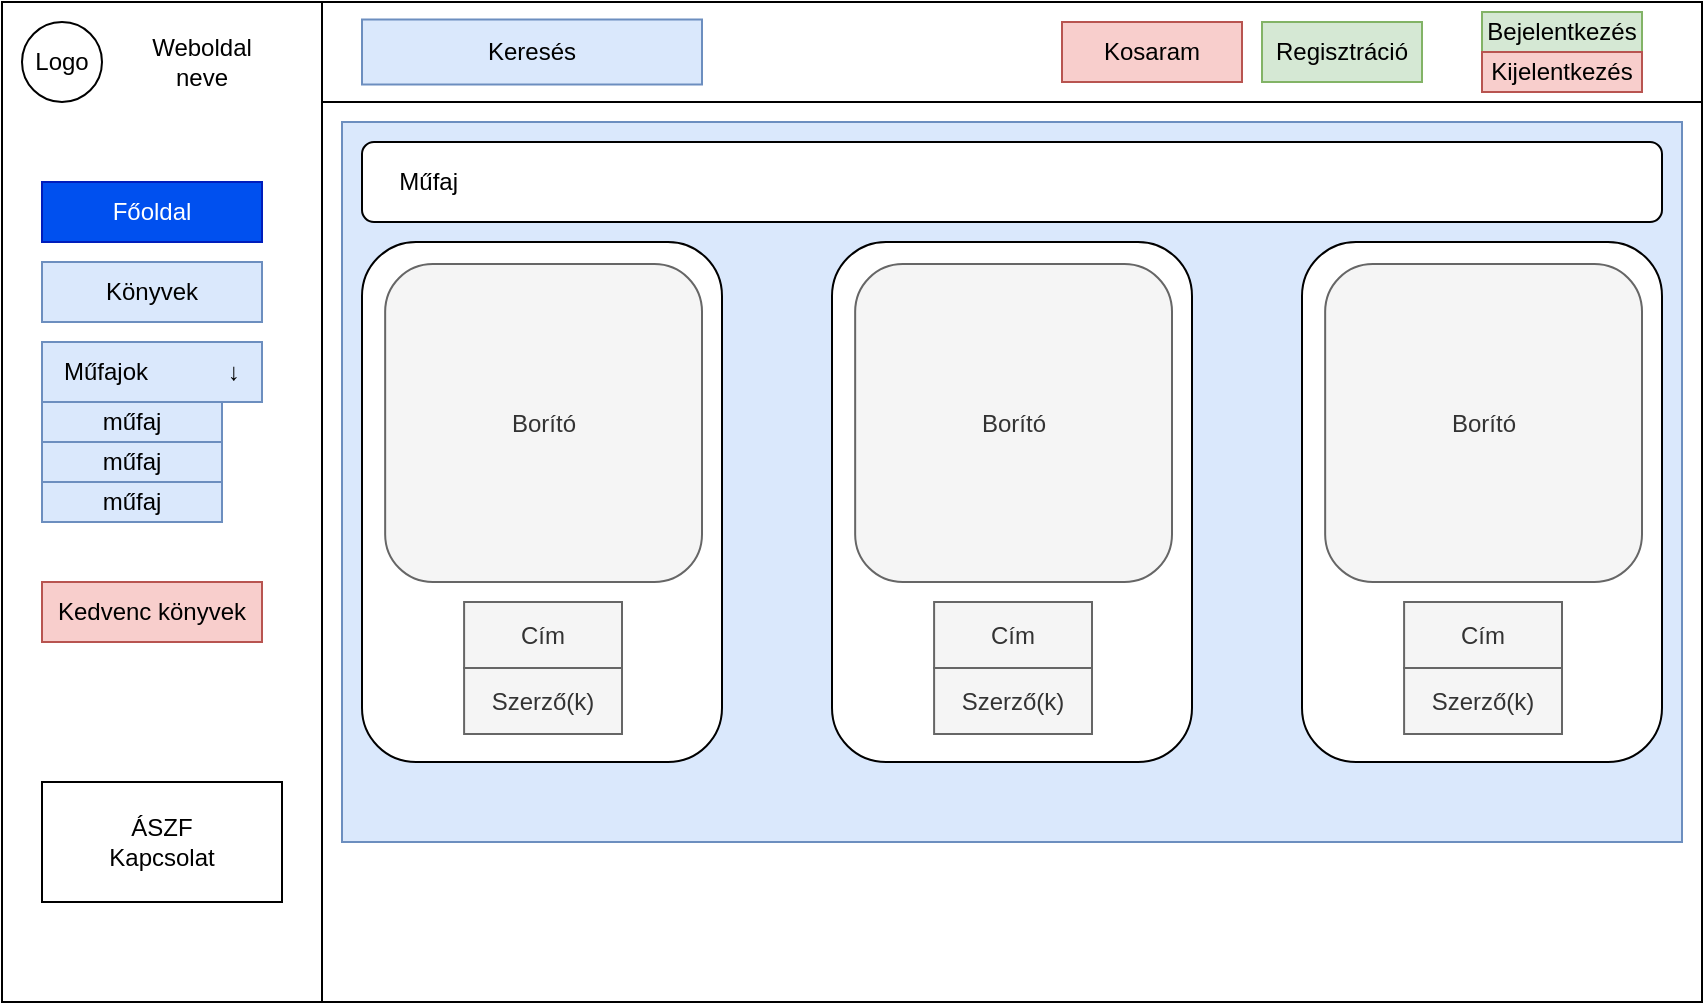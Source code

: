 <mxfile version="21.0.2"><diagram name="Page-1" id="gPzf0XgJ_BYSc8HyBmwQ"><mxGraphModel dx="1009" dy="550" grid="1" gridSize="10" guides="1" tooltips="1" connect="1" arrows="1" fold="1" page="1" pageScale="1" pageWidth="850" pageHeight="1100" math="0" shadow="0"><root><mxCell id="0"/><mxCell id="1" parent="0"/><mxCell id="kd2pAxx7efKfJdvjLM4A-1" value="" style="rounded=0;whiteSpace=wrap;html=1;" vertex="1" parent="1"><mxGeometry width="850" height="500" as="geometry"/></mxCell><mxCell id="kd2pAxx7efKfJdvjLM4A-115" value="" style="rounded=0;whiteSpace=wrap;html=1;fillColor=#dae8fc;strokeColor=#6c8ebf;" vertex="1" parent="1"><mxGeometry x="170" y="60" width="670" height="360" as="geometry"/></mxCell><mxCell id="kd2pAxx7efKfJdvjLM4A-2" value="" style="rounded=0;whiteSpace=wrap;html=1;" vertex="1" parent="1"><mxGeometry width="160" height="500" as="geometry"/></mxCell><mxCell id="kd2pAxx7efKfJdvjLM4A-3" value="" style="rounded=0;whiteSpace=wrap;html=1;" vertex="1" parent="1"><mxGeometry x="160" width="690" height="50" as="geometry"/></mxCell><mxCell id="kd2pAxx7efKfJdvjLM4A-4" value="Logo" style="ellipse;whiteSpace=wrap;html=1;" vertex="1" parent="1"><mxGeometry x="10" y="10" width="40" height="40" as="geometry"/></mxCell><mxCell id="kd2pAxx7efKfJdvjLM4A-6" value="Weboldal neve" style="text;html=1;strokeColor=none;fillColor=none;align=center;verticalAlign=middle;whiteSpace=wrap;rounded=0;" vertex="1" parent="1"><mxGeometry x="60" y="15" width="80" height="30" as="geometry"/></mxCell><mxCell id="kd2pAxx7efKfJdvjLM4A-7" value="Főoldal" style="text;html=1;strokeColor=#001DBC;fillColor=#0050ef;align=center;verticalAlign=middle;whiteSpace=wrap;rounded=0;fontColor=#ffffff;" vertex="1" parent="1"><mxGeometry x="20" y="90" width="110" height="30" as="geometry"/></mxCell><mxCell id="kd2pAxx7efKfJdvjLM4A-8" value="Könyvek" style="text;html=1;strokeColor=#6c8ebf;fillColor=#dae8fc;align=center;verticalAlign=middle;whiteSpace=wrap;rounded=0;" vertex="1" parent="1"><mxGeometry x="20" y="130" width="110" height="30" as="geometry"/></mxCell><mxCell id="kd2pAxx7efKfJdvjLM4A-9" value="Műfajok&amp;nbsp; &amp;nbsp; &amp;nbsp; &amp;nbsp; &amp;nbsp; &amp;nbsp;&amp;nbsp;↓" style="text;html=1;strokeColor=#6c8ebf;fillColor=#dae8fc;align=center;verticalAlign=middle;whiteSpace=wrap;rounded=0;" vertex="1" parent="1"><mxGeometry x="20" y="170" width="110" height="30" as="geometry"/></mxCell><mxCell id="kd2pAxx7efKfJdvjLM4A-10" value="Kedvenc könyvek" style="rounded=0;whiteSpace=wrap;html=1;fillColor=#f8cecc;strokeColor=#b85450;" vertex="1" parent="1"><mxGeometry x="20" y="290" width="110" height="30" as="geometry"/></mxCell><mxCell id="kd2pAxx7efKfJdvjLM4A-13" value="Regisztráció" style="text;html=1;strokeColor=#82b366;fillColor=#d5e8d4;align=center;verticalAlign=middle;whiteSpace=wrap;rounded=0;" vertex="1" parent="1"><mxGeometry x="630" y="10" width="80" height="30" as="geometry"/></mxCell><mxCell id="kd2pAxx7efKfJdvjLM4A-14" value="Bejelentkezés" style="text;html=1;strokeColor=#82b366;fillColor=#d5e8d4;align=center;verticalAlign=middle;whiteSpace=wrap;rounded=0;" vertex="1" parent="1"><mxGeometry x="740" y="5" width="80" height="20" as="geometry"/></mxCell><mxCell id="kd2pAxx7efKfJdvjLM4A-15" value="Kijelentkezés" style="text;html=1;strokeColor=#b85450;fillColor=#f8cecc;align=center;verticalAlign=middle;whiteSpace=wrap;rounded=0;" vertex="1" parent="1"><mxGeometry x="740" y="25" width="80" height="20" as="geometry"/></mxCell><mxCell id="kd2pAxx7efKfJdvjLM4A-16" value="ÁSZF&lt;br&gt;Kapcsolat" style="rounded=0;whiteSpace=wrap;html=1;" vertex="1" parent="1"><mxGeometry x="20" y="390" width="120" height="60" as="geometry"/></mxCell><mxCell id="kd2pAxx7efKfJdvjLM4A-17" value="Keresés" style="rounded=0;whiteSpace=wrap;html=1;fillColor=#dae8fc;strokeColor=#6c8ebf;" vertex="1" parent="1"><mxGeometry x="180" y="8.75" width="170" height="32.5" as="geometry"/></mxCell><mxCell id="kd2pAxx7efKfJdvjLM4A-38" value="" style="group" vertex="1" connectable="0" parent="1"><mxGeometry x="180" y="120" width="220" height="260" as="geometry"/></mxCell><mxCell id="kd2pAxx7efKfJdvjLM4A-39" value="" style="rounded=1;whiteSpace=wrap;html=1;" vertex="1" parent="kd2pAxx7efKfJdvjLM4A-38"><mxGeometry width="180" height="260" as="geometry"/></mxCell><mxCell id="kd2pAxx7efKfJdvjLM4A-40" value="Borító" style="rounded=1;whiteSpace=wrap;html=1;fillColor=#f5f5f5;fontColor=#333333;strokeColor=#666666;" vertex="1" parent="kd2pAxx7efKfJdvjLM4A-38"><mxGeometry x="11.58" y="11" width="158.42" height="159" as="geometry"/></mxCell><mxCell id="kd2pAxx7efKfJdvjLM4A-41" value="Cím" style="text;html=1;strokeColor=#666666;fillColor=#f5f5f5;align=center;verticalAlign=middle;whiteSpace=wrap;rounded=0;fontColor=#333333;" vertex="1" parent="kd2pAxx7efKfJdvjLM4A-38"><mxGeometry x="51.05" y="180" width="78.95" height="33" as="geometry"/></mxCell><mxCell id="kd2pAxx7efKfJdvjLM4A-43" value="Szerző(k)" style="text;html=1;strokeColor=#666666;fillColor=#f5f5f5;align=center;verticalAlign=middle;whiteSpace=wrap;rounded=0;fontColor=#333333;" vertex="1" parent="kd2pAxx7efKfJdvjLM4A-38"><mxGeometry x="51.05" y="213" width="78.95" height="33" as="geometry"/></mxCell><mxCell id="kd2pAxx7efKfJdvjLM4A-86" value="Kosaram" style="rounded=0;whiteSpace=wrap;html=1;fillColor=#f8cecc;strokeColor=#b85450;" vertex="1" parent="1"><mxGeometry x="530" y="10" width="90" height="30" as="geometry"/></mxCell><mxCell id="kd2pAxx7efKfJdvjLM4A-87" value="műfaj" style="rounded=0;whiteSpace=wrap;html=1;fillColor=#dae8fc;strokeColor=#6c8ebf;" vertex="1" parent="1"><mxGeometry x="20" y="200" width="90" height="20" as="geometry"/></mxCell><mxCell id="kd2pAxx7efKfJdvjLM4A-88" value="műfaj" style="rounded=0;whiteSpace=wrap;html=1;fillColor=#dae8fc;strokeColor=#6c8ebf;" vertex="1" parent="1"><mxGeometry x="20" y="220" width="90" height="20" as="geometry"/></mxCell><mxCell id="kd2pAxx7efKfJdvjLM4A-89" value="műfaj" style="rounded=0;whiteSpace=wrap;html=1;fillColor=#dae8fc;strokeColor=#6c8ebf;" vertex="1" parent="1"><mxGeometry x="20" y="240" width="90" height="20" as="geometry"/></mxCell><mxCell id="kd2pAxx7efKfJdvjLM4A-98" value="&amp;nbsp; &amp;nbsp; &amp;nbsp;Műfaj" style="rounded=1;whiteSpace=wrap;html=1;align=left;" vertex="1" parent="1"><mxGeometry x="180" y="70" width="650" height="40" as="geometry"/></mxCell><mxCell id="kd2pAxx7efKfJdvjLM4A-107" value="" style="rounded=1;whiteSpace=wrap;html=1;" vertex="1" parent="1"><mxGeometry x="415" y="120" width="180" height="260" as="geometry"/></mxCell><mxCell id="kd2pAxx7efKfJdvjLM4A-108" value="Borító" style="rounded=1;whiteSpace=wrap;html=1;fillColor=#f5f5f5;fontColor=#333333;strokeColor=#666666;" vertex="1" parent="1"><mxGeometry x="426.58" y="131" width="158.42" height="159" as="geometry"/></mxCell><mxCell id="kd2pAxx7efKfJdvjLM4A-109" value="Cím" style="text;html=1;strokeColor=#666666;fillColor=#f5f5f5;align=center;verticalAlign=middle;whiteSpace=wrap;rounded=0;fontColor=#333333;" vertex="1" parent="1"><mxGeometry x="466.05" y="300" width="78.95" height="33" as="geometry"/></mxCell><mxCell id="kd2pAxx7efKfJdvjLM4A-110" value="Szerző(k)" style="text;html=1;strokeColor=#666666;fillColor=#f5f5f5;align=center;verticalAlign=middle;whiteSpace=wrap;rounded=0;fontColor=#333333;" vertex="1" parent="1"><mxGeometry x="466.05" y="333" width="78.95" height="33" as="geometry"/></mxCell><mxCell id="kd2pAxx7efKfJdvjLM4A-111" value="" style="rounded=1;whiteSpace=wrap;html=1;" vertex="1" parent="1"><mxGeometry x="650" y="120" width="180" height="260" as="geometry"/></mxCell><mxCell id="kd2pAxx7efKfJdvjLM4A-112" value="Borító" style="rounded=1;whiteSpace=wrap;html=1;fillColor=#f5f5f5;fontColor=#333333;strokeColor=#666666;" vertex="1" parent="1"><mxGeometry x="661.58" y="131" width="158.42" height="159" as="geometry"/></mxCell><mxCell id="kd2pAxx7efKfJdvjLM4A-113" value="Cím" style="text;html=1;strokeColor=#666666;fillColor=#f5f5f5;align=center;verticalAlign=middle;whiteSpace=wrap;rounded=0;fontColor=#333333;" vertex="1" parent="1"><mxGeometry x="701.05" y="300" width="78.95" height="33" as="geometry"/></mxCell><mxCell id="kd2pAxx7efKfJdvjLM4A-114" value="Szerző(k)" style="text;html=1;strokeColor=#666666;fillColor=#f5f5f5;align=center;verticalAlign=middle;whiteSpace=wrap;rounded=0;fontColor=#333333;" vertex="1" parent="1"><mxGeometry x="701.05" y="333" width="78.95" height="33" as="geometry"/></mxCell></root></mxGraphModel></diagram></mxfile>